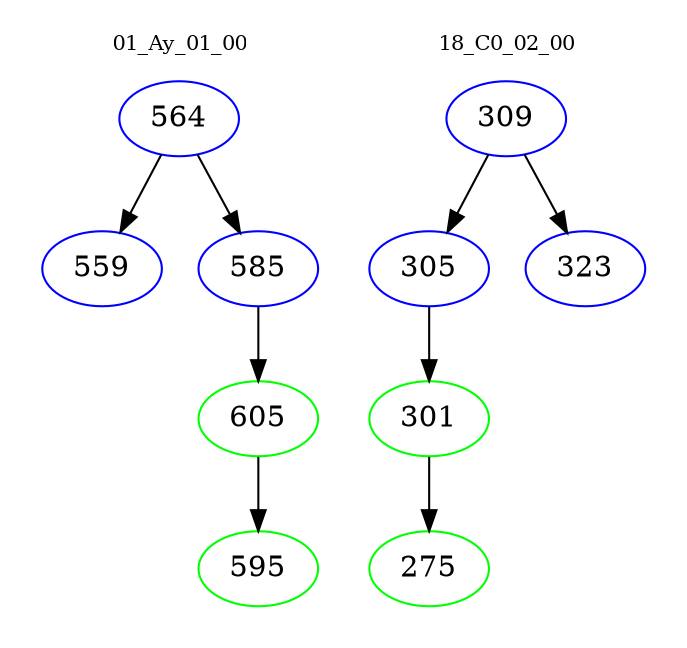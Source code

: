 digraph{
subgraph cluster_0 {
color = white
label = "01_Ay_01_00";
fontsize=10;
T0_564 [label="564", color="blue"]
T0_564 -> T0_559 [color="black"]
T0_559 [label="559", color="blue"]
T0_564 -> T0_585 [color="black"]
T0_585 [label="585", color="blue"]
T0_585 -> T0_605 [color="black"]
T0_605 [label="605", color="green"]
T0_605 -> T0_595 [color="black"]
T0_595 [label="595", color="green"]
}
subgraph cluster_1 {
color = white
label = "18_C0_02_00";
fontsize=10;
T1_309 [label="309", color="blue"]
T1_309 -> T1_305 [color="black"]
T1_305 [label="305", color="blue"]
T1_305 -> T1_301 [color="black"]
T1_301 [label="301", color="green"]
T1_301 -> T1_275 [color="black"]
T1_275 [label="275", color="green"]
T1_309 -> T1_323 [color="black"]
T1_323 [label="323", color="blue"]
}
}
